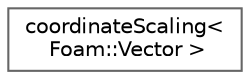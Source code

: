digraph "Graphical Class Hierarchy"
{
 // LATEX_PDF_SIZE
  bgcolor="transparent";
  edge [fontname=Helvetica,fontsize=10,labelfontname=Helvetica,labelfontsize=10];
  node [fontname=Helvetica,fontsize=10,shape=box,height=0.2,width=0.4];
  rankdir="LR";
  Node0 [id="Node000000",label="coordinateScaling\<\l Foam::Vector \>",height=0.2,width=0.4,color="grey40", fillcolor="white", style="filled",URL="$classFoam_1_1coordinateScaling.html",tooltip=" "];
}
